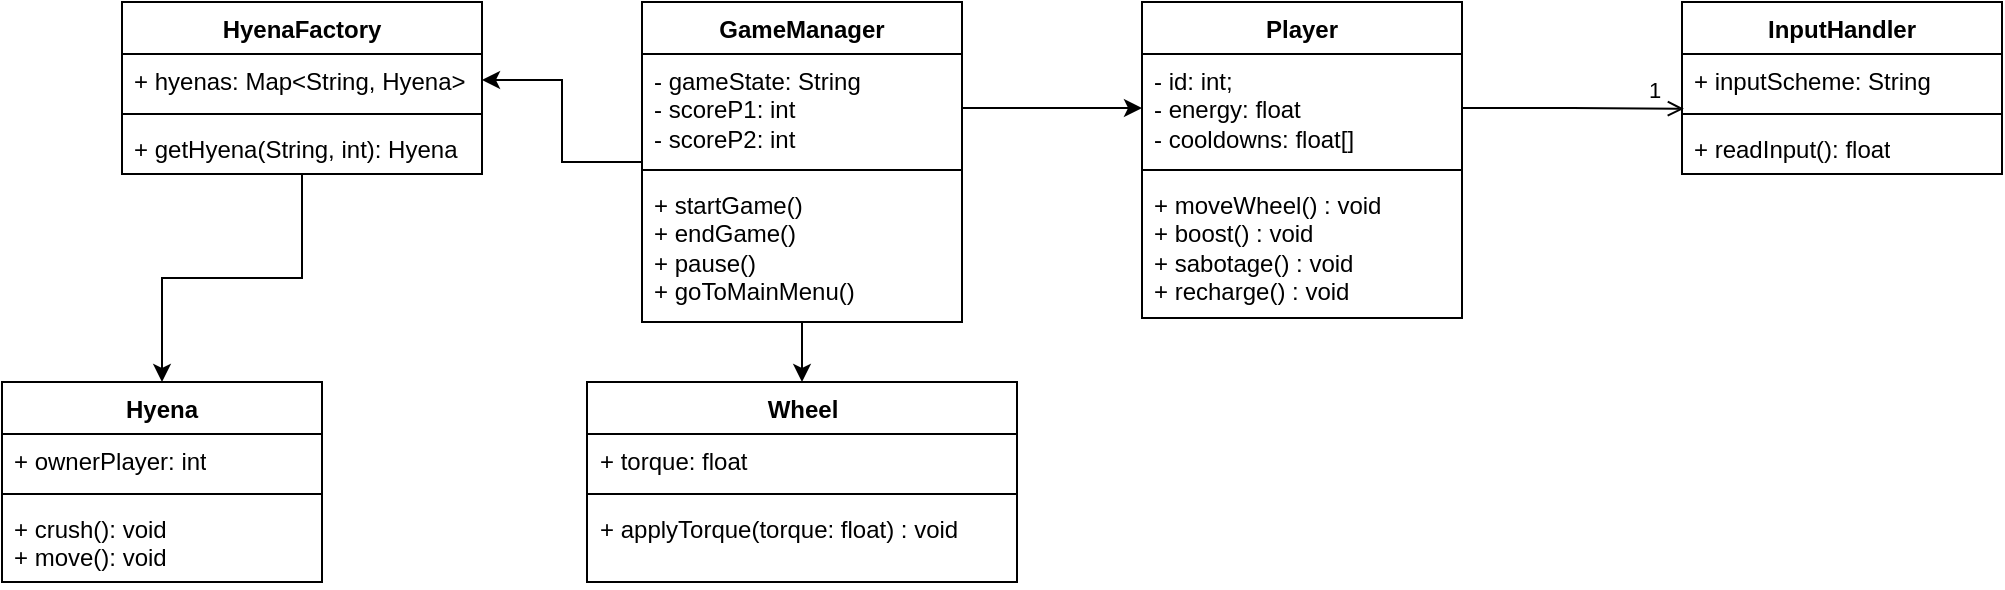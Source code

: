 <mxfile version="26.2.13">
  <diagram name="Page-1" id="HNEAw44era_dTie3xB8B">
    <mxGraphModel dx="1249" dy="676" grid="1" gridSize="10" guides="1" tooltips="1" connect="1" arrows="1" fold="1" page="1" pageScale="1" pageWidth="1100" pageHeight="850" math="0" shadow="0">
      <root>
        <mxCell id="0" />
        <mxCell id="1" parent="0" />
        <mxCell id="l3N19E1aCOC3nDYCAmsA-54" style="edgeStyle=orthogonalEdgeStyle;rounded=0;orthogonalLoop=1;jettySize=auto;html=1;entryX=0.5;entryY=0;entryDx=0;entryDy=0;" parent="1" source="l3N19E1aCOC3nDYCAmsA-6" target="l3N19E1aCOC3nDYCAmsA-18" edge="1">
          <mxGeometry relative="1" as="geometry" />
        </mxCell>
        <mxCell id="9ZkwWBgx6A9d5ivjAwUI-3" style="edgeStyle=orthogonalEdgeStyle;rounded=0;orthogonalLoop=1;jettySize=auto;html=1;entryX=1;entryY=0.5;entryDx=0;entryDy=0;" edge="1" parent="1" source="l3N19E1aCOC3nDYCAmsA-6" target="l3N19E1aCOC3nDYCAmsA-39">
          <mxGeometry relative="1" as="geometry" />
        </mxCell>
        <mxCell id="l3N19E1aCOC3nDYCAmsA-6" value="GameManager" style="swimlane;fontStyle=1;align=center;verticalAlign=top;childLayout=stackLayout;horizontal=1;startSize=26;horizontalStack=0;resizeParent=1;resizeParentMax=0;resizeLast=0;collapsible=1;marginBottom=0;whiteSpace=wrap;html=1;" parent="1" vertex="1">
          <mxGeometry x="390" y="80" width="160" height="160" as="geometry" />
        </mxCell>
        <mxCell id="l3N19E1aCOC3nDYCAmsA-7" value="- gameState: String&lt;div&gt;- scoreP1: int&lt;/div&gt;&lt;div&gt;- scoreP2: int&lt;/div&gt;" style="text;strokeColor=none;fillColor=none;align=left;verticalAlign=top;spacingLeft=4;spacingRight=4;overflow=hidden;rotatable=0;points=[[0,0.5],[1,0.5]];portConstraint=eastwest;whiteSpace=wrap;html=1;" parent="l3N19E1aCOC3nDYCAmsA-6" vertex="1">
          <mxGeometry y="26" width="160" height="54" as="geometry" />
        </mxCell>
        <mxCell id="l3N19E1aCOC3nDYCAmsA-8" value="" style="line;strokeWidth=1;fillColor=none;align=left;verticalAlign=middle;spacingTop=-1;spacingLeft=3;spacingRight=3;rotatable=0;labelPosition=right;points=[];portConstraint=eastwest;strokeColor=inherit;" parent="l3N19E1aCOC3nDYCAmsA-6" vertex="1">
          <mxGeometry y="80" width="160" height="8" as="geometry" />
        </mxCell>
        <mxCell id="l3N19E1aCOC3nDYCAmsA-9" value="+ startGame()&lt;div&gt;+ endGame()&lt;/div&gt;&lt;div&gt;+ pause()&lt;/div&gt;&lt;div&gt;+ goToMainMenu()&lt;/div&gt;" style="text;strokeColor=none;fillColor=none;align=left;verticalAlign=top;spacingLeft=4;spacingRight=4;overflow=hidden;rotatable=0;points=[[0,0.5],[1,0.5]];portConstraint=eastwest;whiteSpace=wrap;html=1;" parent="l3N19E1aCOC3nDYCAmsA-6" vertex="1">
          <mxGeometry y="88" width="160" height="72" as="geometry" />
        </mxCell>
        <mxCell id="l3N19E1aCOC3nDYCAmsA-14" value="Player" style="swimlane;fontStyle=1;align=center;verticalAlign=top;childLayout=stackLayout;horizontal=1;startSize=26;horizontalStack=0;resizeParent=1;resizeParentMax=0;resizeLast=0;collapsible=1;marginBottom=0;whiteSpace=wrap;html=1;" parent="1" vertex="1">
          <mxGeometry x="640" y="80" width="160" height="158" as="geometry" />
        </mxCell>
        <mxCell id="l3N19E1aCOC3nDYCAmsA-15" value="&lt;div&gt;- id: int;&lt;/div&gt;&lt;div&gt;- energy: float&amp;nbsp;&lt;/div&gt;&lt;div&gt;- cooldowns: float[]&amp;nbsp;&lt;/div&gt;" style="text;strokeColor=none;fillColor=none;align=left;verticalAlign=top;spacingLeft=4;spacingRight=4;overflow=hidden;rotatable=0;points=[[0,0.5],[1,0.5]];portConstraint=eastwest;whiteSpace=wrap;html=1;" parent="l3N19E1aCOC3nDYCAmsA-14" vertex="1">
          <mxGeometry y="26" width="160" height="54" as="geometry" />
        </mxCell>
        <mxCell id="l3N19E1aCOC3nDYCAmsA-16" value="" style="line;strokeWidth=1;fillColor=none;align=left;verticalAlign=middle;spacingTop=-1;spacingLeft=3;spacingRight=3;rotatable=0;labelPosition=right;points=[];portConstraint=eastwest;strokeColor=inherit;" parent="l3N19E1aCOC3nDYCAmsA-14" vertex="1">
          <mxGeometry y="80" width="160" height="8" as="geometry" />
        </mxCell>
        <mxCell id="l3N19E1aCOC3nDYCAmsA-17" value="&lt;div&gt;&lt;div&gt;+ moveWheel() : void&lt;/div&gt;&lt;div&gt;+ boost() : void&lt;/div&gt;&lt;div&gt;+ sabotage() : void&lt;/div&gt;&lt;div&gt;+ recharge() : void&lt;/div&gt;&lt;/div&gt;" style="text;strokeColor=none;fillColor=none;align=left;verticalAlign=top;spacingLeft=4;spacingRight=4;overflow=hidden;rotatable=0;points=[[0,0.5],[1,0.5]];portConstraint=eastwest;whiteSpace=wrap;html=1;" parent="l3N19E1aCOC3nDYCAmsA-14" vertex="1">
          <mxGeometry y="88" width="160" height="70" as="geometry" />
        </mxCell>
        <mxCell id="l3N19E1aCOC3nDYCAmsA-18" value="Wheel" style="swimlane;fontStyle=1;align=center;verticalAlign=top;childLayout=stackLayout;horizontal=1;startSize=26;horizontalStack=0;resizeParent=1;resizeParentMax=0;resizeLast=0;collapsible=1;marginBottom=0;whiteSpace=wrap;html=1;" parent="1" vertex="1">
          <mxGeometry x="362.5" y="270" width="215" height="100" as="geometry" />
        </mxCell>
        <mxCell id="l3N19E1aCOC3nDYCAmsA-19" value="+ torque: float" style="text;strokeColor=none;fillColor=none;align=left;verticalAlign=top;spacingLeft=4;spacingRight=4;overflow=hidden;rotatable=0;points=[[0,0.5],[1,0.5]];portConstraint=eastwest;whiteSpace=wrap;html=1;" parent="l3N19E1aCOC3nDYCAmsA-18" vertex="1">
          <mxGeometry y="26" width="215" height="26" as="geometry" />
        </mxCell>
        <mxCell id="l3N19E1aCOC3nDYCAmsA-20" value="" style="line;strokeWidth=1;fillColor=none;align=left;verticalAlign=middle;spacingTop=-1;spacingLeft=3;spacingRight=3;rotatable=0;labelPosition=right;points=[];portConstraint=eastwest;strokeColor=inherit;" parent="l3N19E1aCOC3nDYCAmsA-18" vertex="1">
          <mxGeometry y="52" width="215" height="8" as="geometry" />
        </mxCell>
        <mxCell id="l3N19E1aCOC3nDYCAmsA-21" value="+ applyTorque(torque: float) : void" style="text;strokeColor=none;fillColor=none;align=left;verticalAlign=top;spacingLeft=4;spacingRight=4;overflow=hidden;rotatable=0;points=[[0,0.5],[1,0.5]];portConstraint=eastwest;whiteSpace=wrap;html=1;" parent="l3N19E1aCOC3nDYCAmsA-18" vertex="1">
          <mxGeometry y="60" width="215" height="40" as="geometry" />
        </mxCell>
        <mxCell id="l3N19E1aCOC3nDYCAmsA-22" value="InputHandler" style="swimlane;fontStyle=1;align=center;verticalAlign=top;childLayout=stackLayout;horizontal=1;startSize=26;horizontalStack=0;resizeParent=1;resizeParentMax=0;resizeLast=0;collapsible=1;marginBottom=0;whiteSpace=wrap;html=1;" parent="1" vertex="1">
          <mxGeometry x="910" y="80" width="160" height="86" as="geometry" />
        </mxCell>
        <mxCell id="l3N19E1aCOC3nDYCAmsA-23" value="+ inputScheme: String" style="text;strokeColor=none;fillColor=none;align=left;verticalAlign=top;spacingLeft=4;spacingRight=4;overflow=hidden;rotatable=0;points=[[0,0.5],[1,0.5]];portConstraint=eastwest;whiteSpace=wrap;html=1;" parent="l3N19E1aCOC3nDYCAmsA-22" vertex="1">
          <mxGeometry y="26" width="160" height="26" as="geometry" />
        </mxCell>
        <mxCell id="l3N19E1aCOC3nDYCAmsA-24" value="" style="line;strokeWidth=1;fillColor=none;align=left;verticalAlign=middle;spacingTop=-1;spacingLeft=3;spacingRight=3;rotatable=0;labelPosition=right;points=[];portConstraint=eastwest;strokeColor=inherit;" parent="l3N19E1aCOC3nDYCAmsA-22" vertex="1">
          <mxGeometry y="52" width="160" height="8" as="geometry" />
        </mxCell>
        <mxCell id="l3N19E1aCOC3nDYCAmsA-25" value="+ readInput(): float" style="text;strokeColor=none;fillColor=none;align=left;verticalAlign=top;spacingLeft=4;spacingRight=4;overflow=hidden;rotatable=0;points=[[0,0.5],[1,0.5]];portConstraint=eastwest;whiteSpace=wrap;html=1;" parent="l3N19E1aCOC3nDYCAmsA-22" vertex="1">
          <mxGeometry y="60" width="160" height="26" as="geometry" />
        </mxCell>
        <mxCell id="l3N19E1aCOC3nDYCAmsA-56" style="edgeStyle=orthogonalEdgeStyle;rounded=0;orthogonalLoop=1;jettySize=auto;html=1;entryX=0.5;entryY=0;entryDx=0;entryDy=0;" parent="1" source="l3N19E1aCOC3nDYCAmsA-38" target="l3N19E1aCOC3nDYCAmsA-46" edge="1">
          <mxGeometry relative="1" as="geometry" />
        </mxCell>
        <mxCell id="l3N19E1aCOC3nDYCAmsA-38" value="HyenaFactory" style="swimlane;fontStyle=1;align=center;verticalAlign=top;childLayout=stackLayout;horizontal=1;startSize=26;horizontalStack=0;resizeParent=1;resizeParentMax=0;resizeLast=0;collapsible=1;marginBottom=0;whiteSpace=wrap;html=1;" parent="1" vertex="1">
          <mxGeometry x="130" y="80" width="180" height="86" as="geometry" />
        </mxCell>
        <mxCell id="l3N19E1aCOC3nDYCAmsA-39" value="+ hyenas: Map&amp;lt;String, Hyena&amp;gt;" style="text;strokeColor=none;fillColor=none;align=left;verticalAlign=top;spacingLeft=4;spacingRight=4;overflow=hidden;rotatable=0;points=[[0,0.5],[1,0.5]];portConstraint=eastwest;whiteSpace=wrap;html=1;" parent="l3N19E1aCOC3nDYCAmsA-38" vertex="1">
          <mxGeometry y="26" width="180" height="26" as="geometry" />
        </mxCell>
        <mxCell id="l3N19E1aCOC3nDYCAmsA-40" value="" style="line;strokeWidth=1;fillColor=none;align=left;verticalAlign=middle;spacingTop=-1;spacingLeft=3;spacingRight=3;rotatable=0;labelPosition=right;points=[];portConstraint=eastwest;strokeColor=inherit;" parent="l3N19E1aCOC3nDYCAmsA-38" vertex="1">
          <mxGeometry y="52" width="180" height="8" as="geometry" />
        </mxCell>
        <mxCell id="l3N19E1aCOC3nDYCAmsA-41" value="+ getHyena(String, int): Hyena" style="text;strokeColor=none;fillColor=none;align=left;verticalAlign=top;spacingLeft=4;spacingRight=4;overflow=hidden;rotatable=0;points=[[0,0.5],[1,0.5]];portConstraint=eastwest;whiteSpace=wrap;html=1;" parent="l3N19E1aCOC3nDYCAmsA-38" vertex="1">
          <mxGeometry y="60" width="180" height="26" as="geometry" />
        </mxCell>
        <mxCell id="l3N19E1aCOC3nDYCAmsA-46" value="Hyena" style="swimlane;fontStyle=1;align=center;verticalAlign=top;childLayout=stackLayout;horizontal=1;startSize=26;horizontalStack=0;resizeParent=1;resizeParentMax=0;resizeLast=0;collapsible=1;marginBottom=0;whiteSpace=wrap;html=1;" parent="1" vertex="1">
          <mxGeometry x="70" y="270" width="160" height="100" as="geometry" />
        </mxCell>
        <mxCell id="l3N19E1aCOC3nDYCAmsA-47" value="+ ownerPlayer: int" style="text;strokeColor=none;fillColor=none;align=left;verticalAlign=top;spacingLeft=4;spacingRight=4;overflow=hidden;rotatable=0;points=[[0,0.5],[1,0.5]];portConstraint=eastwest;whiteSpace=wrap;html=1;" parent="l3N19E1aCOC3nDYCAmsA-46" vertex="1">
          <mxGeometry y="26" width="160" height="26" as="geometry" />
        </mxCell>
        <mxCell id="l3N19E1aCOC3nDYCAmsA-48" value="" style="line;strokeWidth=1;fillColor=none;align=left;verticalAlign=middle;spacingTop=-1;spacingLeft=3;spacingRight=3;rotatable=0;labelPosition=right;points=[];portConstraint=eastwest;strokeColor=inherit;" parent="l3N19E1aCOC3nDYCAmsA-46" vertex="1">
          <mxGeometry y="52" width="160" height="8" as="geometry" />
        </mxCell>
        <mxCell id="l3N19E1aCOC3nDYCAmsA-49" value="+ crush(): void&lt;div&gt;+ move(): void&lt;/div&gt;" style="text;strokeColor=none;fillColor=none;align=left;verticalAlign=top;spacingLeft=4;spacingRight=4;overflow=hidden;rotatable=0;points=[[0,0.5],[1,0.5]];portConstraint=eastwest;whiteSpace=wrap;html=1;" parent="l3N19E1aCOC3nDYCAmsA-46" vertex="1">
          <mxGeometry y="60" width="160" height="40" as="geometry" />
        </mxCell>
        <mxCell id="l3N19E1aCOC3nDYCAmsA-51" style="edgeStyle=orthogonalEdgeStyle;rounded=0;orthogonalLoop=1;jettySize=auto;html=1;entryX=0.006;entryY=0.175;entryDx=0;entryDy=0;entryPerimeter=0;endArrow=open;endFill=0;" parent="1" source="l3N19E1aCOC3nDYCAmsA-15" target="l3N19E1aCOC3nDYCAmsA-24" edge="1">
          <mxGeometry relative="1" as="geometry" />
        </mxCell>
        <mxCell id="l3N19E1aCOC3nDYCAmsA-52" value="1" style="edgeLabel;html=1;align=center;verticalAlign=middle;resizable=0;points=[];" parent="l3N19E1aCOC3nDYCAmsA-51" vertex="1" connectable="0">
          <mxGeometry x="0.597" y="1" relative="1" as="geometry">
            <mxPoint x="7" y="-9" as="offset" />
          </mxGeometry>
        </mxCell>
        <mxCell id="9ZkwWBgx6A9d5ivjAwUI-4" style="edgeStyle=orthogonalEdgeStyle;rounded=0;orthogonalLoop=1;jettySize=auto;html=1;entryX=0;entryY=0.5;entryDx=0;entryDy=0;" edge="1" parent="1" source="l3N19E1aCOC3nDYCAmsA-7" target="l3N19E1aCOC3nDYCAmsA-15">
          <mxGeometry relative="1" as="geometry" />
        </mxCell>
      </root>
    </mxGraphModel>
  </diagram>
</mxfile>
